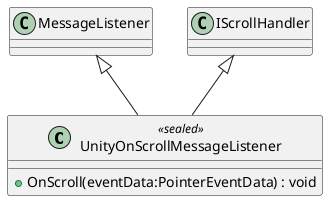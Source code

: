 @startuml
class UnityOnScrollMessageListener <<sealed>> {
    + OnScroll(eventData:PointerEventData) : void
}
MessageListener <|-- UnityOnScrollMessageListener
IScrollHandler <|-- UnityOnScrollMessageListener
@enduml
